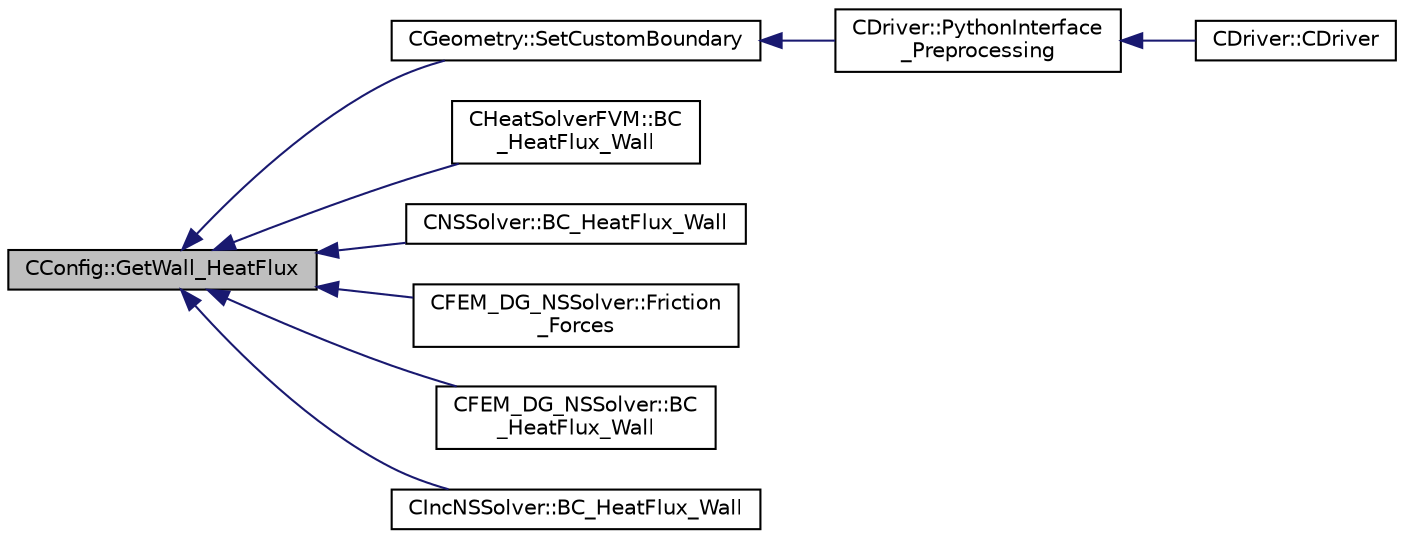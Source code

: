 digraph "CConfig::GetWall_HeatFlux"
{
  edge [fontname="Helvetica",fontsize="10",labelfontname="Helvetica",labelfontsize="10"];
  node [fontname="Helvetica",fontsize="10",shape=record];
  rankdir="LR";
  Node13642 [label="CConfig::GetWall_HeatFlux",height=0.2,width=0.4,color="black", fillcolor="grey75", style="filled", fontcolor="black"];
  Node13642 -> Node13643 [dir="back",color="midnightblue",fontsize="10",style="solid",fontname="Helvetica"];
  Node13643 [label="CGeometry::SetCustomBoundary",height=0.2,width=0.4,color="black", fillcolor="white", style="filled",URL="$class_c_geometry.html#a15dd9fe9352493c70f21b217bab034ea",tooltip="Set the data containers for customized boundary conditions. "];
  Node13643 -> Node13644 [dir="back",color="midnightblue",fontsize="10",style="solid",fontname="Helvetica"];
  Node13644 [label="CDriver::PythonInterface\l_Preprocessing",height=0.2,width=0.4,color="black", fillcolor="white", style="filled",URL="$class_c_driver.html#aff17f90d1f041cac6ddaf9d3f7450dbe",tooltip="Initialize Python interface functionalities. "];
  Node13644 -> Node13645 [dir="back",color="midnightblue",fontsize="10",style="solid",fontname="Helvetica"];
  Node13645 [label="CDriver::CDriver",height=0.2,width=0.4,color="black", fillcolor="white", style="filled",URL="$class_c_driver.html#a3fca4a013a6efa9bbb38fe78a86b5f3d",tooltip="Constructor of the class. "];
  Node13642 -> Node13646 [dir="back",color="midnightblue",fontsize="10",style="solid",fontname="Helvetica"];
  Node13646 [label="CHeatSolverFVM::BC\l_HeatFlux_Wall",height=0.2,width=0.4,color="black", fillcolor="white", style="filled",URL="$class_c_heat_solver_f_v_m.html#ae37f2deac6090f973d605975790f32f1",tooltip="Impose a constant heat-flux condition at the wall. "];
  Node13642 -> Node13647 [dir="back",color="midnightblue",fontsize="10",style="solid",fontname="Helvetica"];
  Node13647 [label="CNSSolver::BC_HeatFlux_Wall",height=0.2,width=0.4,color="black", fillcolor="white", style="filled",URL="$class_c_n_s_solver.html#a94ecf958fefe5b9f6135ac0e14d1ea80",tooltip="Impose a constant heat-flux condition at the wall. "];
  Node13642 -> Node13648 [dir="back",color="midnightblue",fontsize="10",style="solid",fontname="Helvetica"];
  Node13648 [label="CFEM_DG_NSSolver::Friction\l_Forces",height=0.2,width=0.4,color="black", fillcolor="white", style="filled",URL="$class_c_f_e_m___d_g___n_s_solver.html#a15cec95ab40ebb36ee69bc5f58840cf3",tooltip="Compute the viscous forces and all the addimensional coefficients. "];
  Node13642 -> Node13649 [dir="back",color="midnightblue",fontsize="10",style="solid",fontname="Helvetica"];
  Node13649 [label="CFEM_DG_NSSolver::BC\l_HeatFlux_Wall",height=0.2,width=0.4,color="black", fillcolor="white", style="filled",URL="$class_c_f_e_m___d_g___n_s_solver.html#a7cc49cd695dcd974a1d791de72502323",tooltip="Impose a constant heat-flux condition at the wall. "];
  Node13642 -> Node13650 [dir="back",color="midnightblue",fontsize="10",style="solid",fontname="Helvetica"];
  Node13650 [label="CIncNSSolver::BC_HeatFlux_Wall",height=0.2,width=0.4,color="black", fillcolor="white", style="filled",URL="$class_c_inc_n_s_solver.html#af64e336b5dd2ffd669bbb8924c896b3e",tooltip="Impose a no-slip condition. "];
}
